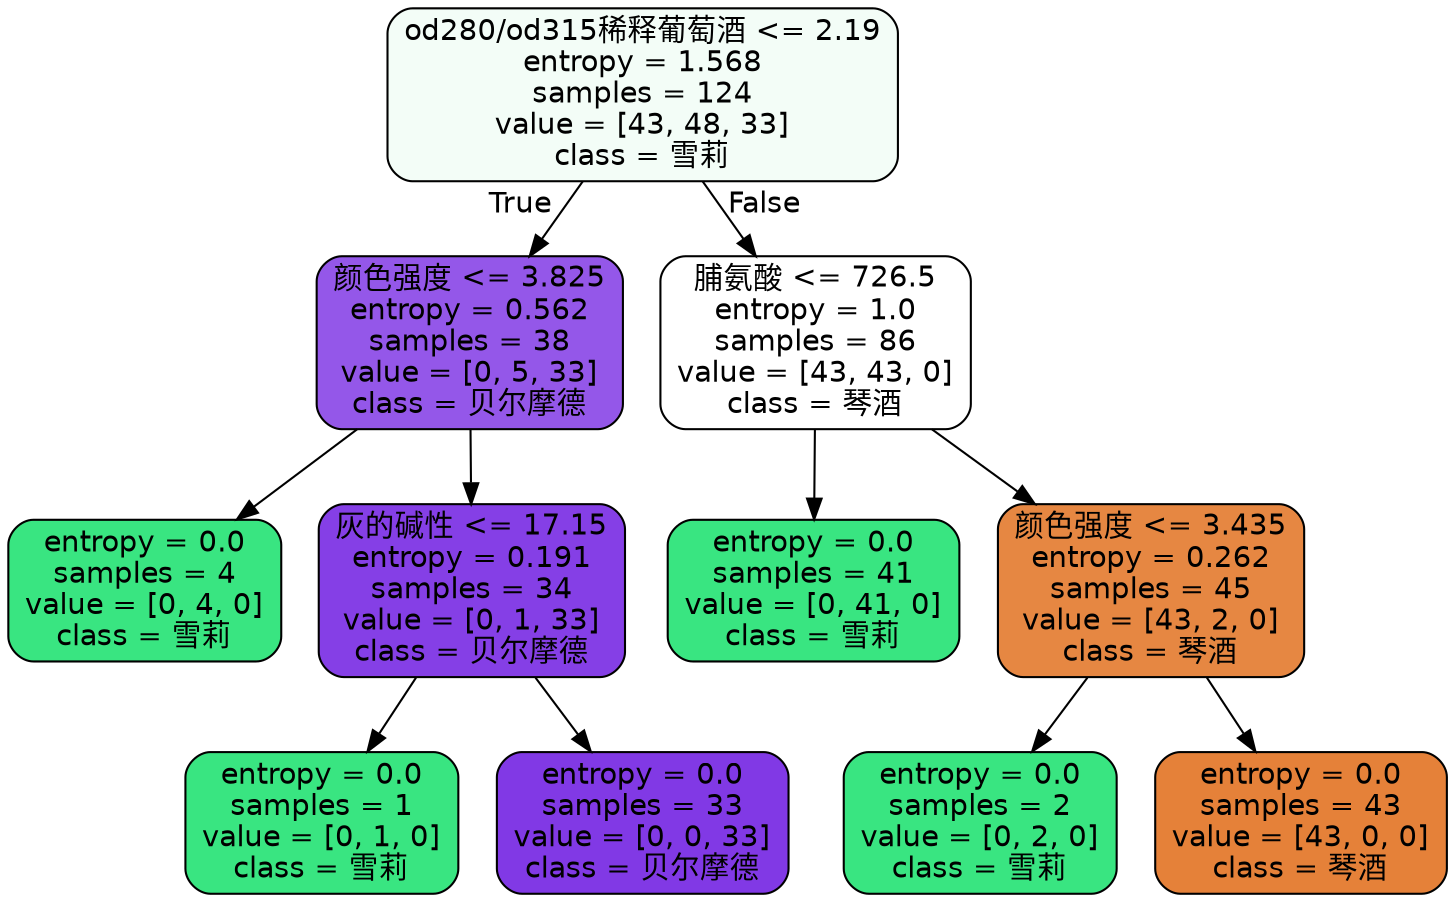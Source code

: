 digraph Tree {
node [shape=box, style="filled, rounded", color="black", fontname="helvetica"] ;
edge [fontname="helvetica"] ;
0 [label="od280/od315稀释葡萄酒 <= 2.19\nentropy = 1.568\nsamples = 124\nvalue = [43, 48, 33]\nclass = 雪莉", fillcolor="#f3fdf7"] ;
1 [label="颜色强度 <= 3.825\nentropy = 0.562\nsamples = 38\nvalue = [0, 5, 33]\nclass = 贝尔摩德", fillcolor="#9457e9"] ;
0 -> 1 [labeldistance=2.5, labelangle=45, headlabel="True"] ;
2 [label="entropy = 0.0\nsamples = 4\nvalue = [0, 4, 0]\nclass = 雪莉", fillcolor="#39e581"] ;
1 -> 2 ;
3 [label="灰的碱性 <= 17.15\nentropy = 0.191\nsamples = 34\nvalue = [0, 1, 33]\nclass = 贝尔摩德", fillcolor="#853fe6"] ;
1 -> 3 ;
4 [label="entropy = 0.0\nsamples = 1\nvalue = [0, 1, 0]\nclass = 雪莉", fillcolor="#39e581"] ;
3 -> 4 ;
5 [label="entropy = 0.0\nsamples = 33\nvalue = [0, 0, 33]\nclass = 贝尔摩德", fillcolor="#8139e5"] ;
3 -> 5 ;
6 [label="脯氨酸 <= 726.5\nentropy = 1.0\nsamples = 86\nvalue = [43, 43, 0]\nclass = 琴酒", fillcolor="#ffffff"] ;
0 -> 6 [labeldistance=2.5, labelangle=-45, headlabel="False"] ;
7 [label="entropy = 0.0\nsamples = 41\nvalue = [0, 41, 0]\nclass = 雪莉", fillcolor="#39e581"] ;
6 -> 7 ;
8 [label="颜色强度 <= 3.435\nentropy = 0.262\nsamples = 45\nvalue = [43, 2, 0]\nclass = 琴酒", fillcolor="#e68742"] ;
6 -> 8 ;
9 [label="entropy = 0.0\nsamples = 2\nvalue = [0, 2, 0]\nclass = 雪莉", fillcolor="#39e581"] ;
8 -> 9 ;
10 [label="entropy = 0.0\nsamples = 43\nvalue = [43, 0, 0]\nclass = 琴酒", fillcolor="#e58139"] ;
8 -> 10 ;
}